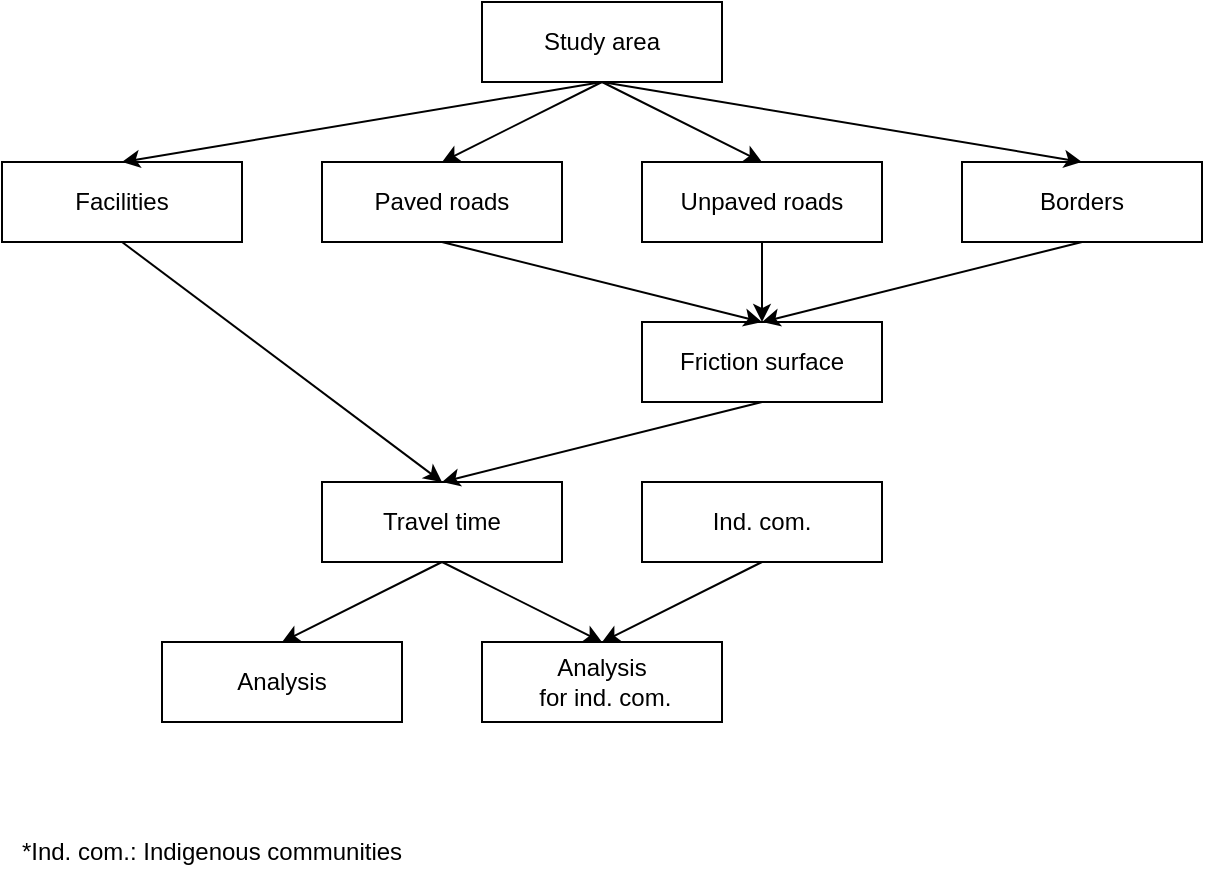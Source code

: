 <mxfile version="24.0.7" type="device">
  <diagram name="Page-1" id="PT02kA5AdEUoJguPKS6Y">
    <mxGraphModel dx="1562" dy="854" grid="1" gridSize="10" guides="1" tooltips="1" connect="1" arrows="1" fold="1" page="0" pageScale="1" pageWidth="850" pageHeight="1100" math="0" shadow="0">
      <root>
        <mxCell id="0" />
        <mxCell id="1" parent="0" />
        <mxCell id="TJDSw7oSP8KHN9eS5Zqy-13" value="&lt;div&gt;Facilities&lt;/div&gt;" style="rounded=0;whiteSpace=wrap;html=1;" vertex="1" parent="1">
          <mxGeometry x="160" y="120" width="120" height="40" as="geometry" />
        </mxCell>
        <mxCell id="TJDSw7oSP8KHN9eS5Zqy-19" value="&lt;div&gt;*Ind. com.: Indigenous communities&lt;/div&gt;" style="text;html=1;align=center;verticalAlign=middle;whiteSpace=wrap;rounded=0;" vertex="1" parent="1">
          <mxGeometry x="160" y="450" width="210" height="30" as="geometry" />
        </mxCell>
        <mxCell id="TJDSw7oSP8KHN9eS5Zqy-21" value="Study area" style="rounded=0;whiteSpace=wrap;html=1;" vertex="1" parent="1">
          <mxGeometry x="400" y="40" width="120" height="40" as="geometry" />
        </mxCell>
        <mxCell id="TJDSw7oSP8KHN9eS5Zqy-22" value="Paved roads" style="rounded=0;whiteSpace=wrap;html=1;" vertex="1" parent="1">
          <mxGeometry x="320" y="120" width="120" height="40" as="geometry" />
        </mxCell>
        <mxCell id="TJDSw7oSP8KHN9eS5Zqy-23" value="Unpaved roads" style="rounded=0;whiteSpace=wrap;html=1;" vertex="1" parent="1">
          <mxGeometry x="480" y="120" width="120" height="40" as="geometry" />
        </mxCell>
        <mxCell id="TJDSw7oSP8KHN9eS5Zqy-24" value="Borders" style="rounded=0;whiteSpace=wrap;html=1;" vertex="1" parent="1">
          <mxGeometry x="640" y="120" width="120" height="40" as="geometry" />
        </mxCell>
        <mxCell id="TJDSw7oSP8KHN9eS5Zqy-25" value="Friction surface" style="rounded=0;whiteSpace=wrap;html=1;" vertex="1" parent="1">
          <mxGeometry x="480" y="200" width="120" height="40" as="geometry" />
        </mxCell>
        <mxCell id="TJDSw7oSP8KHN9eS5Zqy-26" value="" style="endArrow=classic;html=1;rounded=0;entryX=0.5;entryY=0;entryDx=0;entryDy=0;exitX=0.5;exitY=1;exitDx=0;exitDy=0;" edge="1" parent="1" source="TJDSw7oSP8KHN9eS5Zqy-21" target="TJDSw7oSP8KHN9eS5Zqy-13">
          <mxGeometry width="50" height="50" relative="1" as="geometry">
            <mxPoint x="360" y="270" as="sourcePoint" />
            <mxPoint x="410" y="220" as="targetPoint" />
          </mxGeometry>
        </mxCell>
        <mxCell id="TJDSw7oSP8KHN9eS5Zqy-27" value="" style="endArrow=classic;html=1;rounded=0;exitX=0.5;exitY=1;exitDx=0;exitDy=0;entryX=0.5;entryY=0;entryDx=0;entryDy=0;" edge="1" parent="1" source="TJDSw7oSP8KHN9eS5Zqy-21" target="TJDSw7oSP8KHN9eS5Zqy-22">
          <mxGeometry width="50" height="50" relative="1" as="geometry">
            <mxPoint x="360" y="270" as="sourcePoint" />
            <mxPoint x="410" y="220" as="targetPoint" />
          </mxGeometry>
        </mxCell>
        <mxCell id="TJDSw7oSP8KHN9eS5Zqy-29" value="" style="endArrow=classic;html=1;rounded=0;entryX=0.5;entryY=0;entryDx=0;entryDy=0;" edge="1" parent="1" target="TJDSw7oSP8KHN9eS5Zqy-24">
          <mxGeometry width="50" height="50" relative="1" as="geometry">
            <mxPoint x="460" y="80" as="sourcePoint" />
            <mxPoint x="230" y="130" as="targetPoint" />
          </mxGeometry>
        </mxCell>
        <mxCell id="TJDSw7oSP8KHN9eS5Zqy-30" value="" style="endArrow=classic;html=1;rounded=0;entryX=0.5;entryY=0;entryDx=0;entryDy=0;exitX=0.5;exitY=1;exitDx=0;exitDy=0;" edge="1" parent="1" source="TJDSw7oSP8KHN9eS5Zqy-21" target="TJDSw7oSP8KHN9eS5Zqy-23">
          <mxGeometry width="50" height="50" relative="1" as="geometry">
            <mxPoint x="480" y="100" as="sourcePoint" />
            <mxPoint x="240" y="140" as="targetPoint" />
          </mxGeometry>
        </mxCell>
        <mxCell id="TJDSw7oSP8KHN9eS5Zqy-31" value="" style="endArrow=classic;html=1;rounded=0;entryX=0.5;entryY=0;entryDx=0;entryDy=0;exitX=0.5;exitY=1;exitDx=0;exitDy=0;" edge="1" parent="1" source="TJDSw7oSP8KHN9eS5Zqy-22" target="TJDSw7oSP8KHN9eS5Zqy-25">
          <mxGeometry width="50" height="50" relative="1" as="geometry">
            <mxPoint x="490" y="110" as="sourcePoint" />
            <mxPoint x="250" y="150" as="targetPoint" />
          </mxGeometry>
        </mxCell>
        <mxCell id="TJDSw7oSP8KHN9eS5Zqy-32" value="" style="endArrow=classic;html=1;rounded=0;entryX=0.5;entryY=0;entryDx=0;entryDy=0;exitX=0.5;exitY=1;exitDx=0;exitDy=0;" edge="1" parent="1" source="TJDSw7oSP8KHN9eS5Zqy-23" target="TJDSw7oSP8KHN9eS5Zqy-25">
          <mxGeometry width="50" height="50" relative="1" as="geometry">
            <mxPoint x="500" y="120" as="sourcePoint" />
            <mxPoint x="260" y="160" as="targetPoint" />
          </mxGeometry>
        </mxCell>
        <mxCell id="TJDSw7oSP8KHN9eS5Zqy-33" value="" style="endArrow=classic;html=1;rounded=0;entryX=0.5;entryY=0;entryDx=0;entryDy=0;exitX=0.5;exitY=1;exitDx=0;exitDy=0;" edge="1" parent="1" source="TJDSw7oSP8KHN9eS5Zqy-24" target="TJDSw7oSP8KHN9eS5Zqy-25">
          <mxGeometry width="50" height="50" relative="1" as="geometry">
            <mxPoint x="510" y="130" as="sourcePoint" />
            <mxPoint x="270" y="170" as="targetPoint" />
          </mxGeometry>
        </mxCell>
        <mxCell id="TJDSw7oSP8KHN9eS5Zqy-34" value="Travel time" style="rounded=0;whiteSpace=wrap;html=1;" vertex="1" parent="1">
          <mxGeometry x="320" y="280" width="120" height="40" as="geometry" />
        </mxCell>
        <mxCell id="TJDSw7oSP8KHN9eS5Zqy-35" value="" style="endArrow=classic;html=1;rounded=0;entryX=0.5;entryY=0;entryDx=0;entryDy=0;exitX=0.5;exitY=1;exitDx=0;exitDy=0;" edge="1" parent="1" source="TJDSw7oSP8KHN9eS5Zqy-13" target="TJDSw7oSP8KHN9eS5Zqy-34">
          <mxGeometry width="50" height="50" relative="1" as="geometry">
            <mxPoint x="470" y="90" as="sourcePoint" />
            <mxPoint x="230" y="130" as="targetPoint" />
          </mxGeometry>
        </mxCell>
        <mxCell id="TJDSw7oSP8KHN9eS5Zqy-36" value="" style="endArrow=classic;html=1;rounded=0;entryX=0.5;entryY=0;entryDx=0;entryDy=0;exitX=0.5;exitY=1;exitDx=0;exitDy=0;" edge="1" parent="1" source="TJDSw7oSP8KHN9eS5Zqy-25" target="TJDSw7oSP8KHN9eS5Zqy-34">
          <mxGeometry width="50" height="50" relative="1" as="geometry">
            <mxPoint x="480" y="100" as="sourcePoint" />
            <mxPoint x="240" y="140" as="targetPoint" />
          </mxGeometry>
        </mxCell>
        <mxCell id="TJDSw7oSP8KHN9eS5Zqy-37" value="&lt;div&gt;Analysis&lt;/div&gt;" style="rounded=0;whiteSpace=wrap;html=1;" vertex="1" parent="1">
          <mxGeometry x="240" y="360" width="120" height="40" as="geometry" />
        </mxCell>
        <mxCell id="TJDSw7oSP8KHN9eS5Zqy-38" value="" style="endArrow=classic;html=1;rounded=0;entryX=0.5;entryY=0;entryDx=0;entryDy=0;exitX=0.5;exitY=1;exitDx=0;exitDy=0;" edge="1" parent="1" source="TJDSw7oSP8KHN9eS5Zqy-34" target="TJDSw7oSP8KHN9eS5Zqy-37">
          <mxGeometry width="50" height="50" relative="1" as="geometry">
            <mxPoint x="360" y="270" as="sourcePoint" />
            <mxPoint x="410" y="220" as="targetPoint" />
          </mxGeometry>
        </mxCell>
        <mxCell id="TJDSw7oSP8KHN9eS5Zqy-39" value="&lt;div&gt;Analysis&lt;/div&gt;&amp;nbsp;for ind. com." style="rounded=0;whiteSpace=wrap;html=1;" vertex="1" parent="1">
          <mxGeometry x="400" y="360" width="120" height="40" as="geometry" />
        </mxCell>
        <mxCell id="TJDSw7oSP8KHN9eS5Zqy-40" value="" style="endArrow=classic;html=1;rounded=0;entryX=0.5;entryY=0;entryDx=0;entryDy=0;" edge="1" parent="1" target="TJDSw7oSP8KHN9eS5Zqy-39">
          <mxGeometry width="50" height="50" relative="1" as="geometry">
            <mxPoint x="380" y="320" as="sourcePoint" />
            <mxPoint x="310" y="370" as="targetPoint" />
          </mxGeometry>
        </mxCell>
        <mxCell id="TJDSw7oSP8KHN9eS5Zqy-41" value="Ind. com." style="rounded=0;whiteSpace=wrap;html=1;" vertex="1" parent="1">
          <mxGeometry x="480" y="280" width="120" height="40" as="geometry" />
        </mxCell>
        <mxCell id="TJDSw7oSP8KHN9eS5Zqy-42" value="" style="endArrow=classic;html=1;rounded=0;exitX=0.5;exitY=1;exitDx=0;exitDy=0;entryX=0.5;entryY=0;entryDx=0;entryDy=0;" edge="1" parent="1" source="TJDSw7oSP8KHN9eS5Zqy-41" target="TJDSw7oSP8KHN9eS5Zqy-39">
          <mxGeometry width="50" height="50" relative="1" as="geometry">
            <mxPoint x="390" y="330" as="sourcePoint" />
            <mxPoint x="460" y="360" as="targetPoint" />
          </mxGeometry>
        </mxCell>
      </root>
    </mxGraphModel>
  </diagram>
</mxfile>
